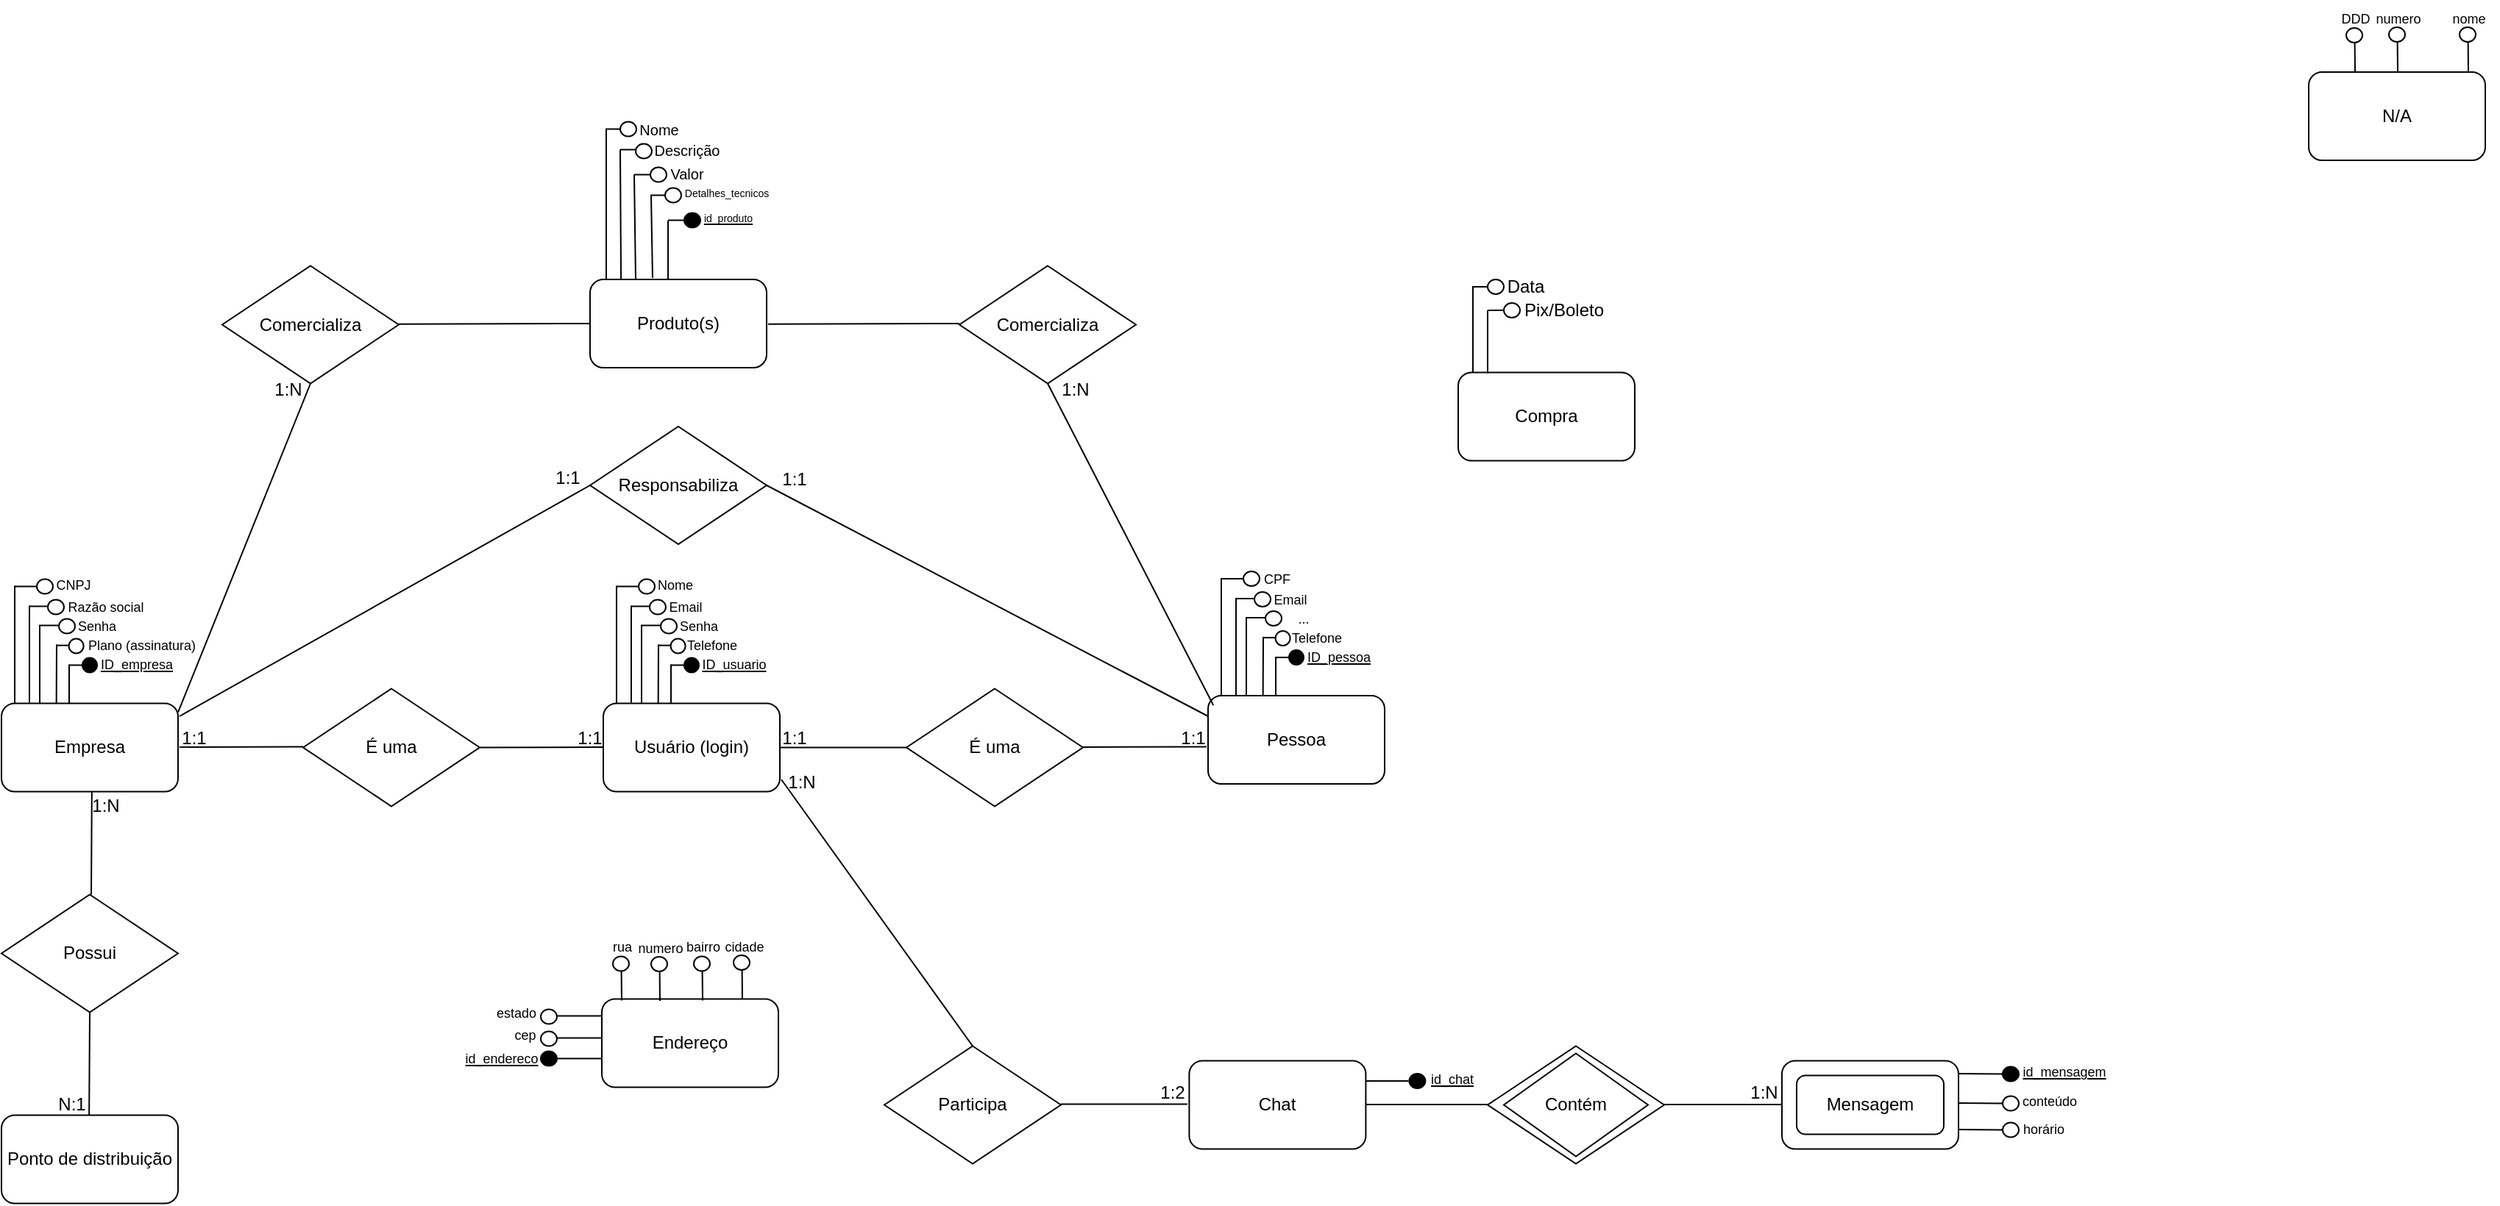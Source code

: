 <mxfile version="28.2.3">
  <diagram id="C5RBs43oDa-KdzZeNtuy" name="Page-1">
    <mxGraphModel dx="1501" dy="3791" grid="1" gridSize="10" guides="1" tooltips="1" connect="1" arrows="1" fold="1" page="1" pageScale="1" pageWidth="3000" pageHeight="3000" math="0" shadow="0">
      <root>
        <mxCell id="WIyWlLk6GJQsqaUBKTNV-0" />
        <mxCell id="WIyWlLk6GJQsqaUBKTNV-1" parent="WIyWlLk6GJQsqaUBKTNV-0" />
        <mxCell id="WIyWlLk6GJQsqaUBKTNV-3" value="Usuário (login)" style="rounded=1;whiteSpace=wrap;html=1;fontSize=12;glass=0;strokeWidth=1;shadow=0;" parent="WIyWlLk6GJQsqaUBKTNV-1" vertex="1">
          <mxGeometry x="519" y="278.25" width="120" height="60" as="geometry" />
        </mxCell>
        <mxCell id="x7gLVJV_eMdsytJDkSwZ-5" value="" style="group" parent="WIyWlLk6GJQsqaUBKTNV-1" vertex="1" connectable="0">
          <mxGeometry x="528" y="185.25" width="60" height="28.5" as="geometry" />
        </mxCell>
        <mxCell id="x7gLVJV_eMdsytJDkSwZ-1" value="" style="endArrow=none;html=1;rounded=0;" parent="x7gLVJV_eMdsytJDkSwZ-5" edge="1">
          <mxGeometry width="50" height="50" relative="1" as="geometry">
            <mxPoint y="13.5" as="sourcePoint" />
            <mxPoint x="20" y="13.5" as="targetPoint" />
          </mxGeometry>
        </mxCell>
        <mxCell id="x7gLVJV_eMdsytJDkSwZ-2" value="" style="ellipse;whiteSpace=wrap;html=1;strokeWidth=1;fillStyle=auto;" parent="x7gLVJV_eMdsytJDkSwZ-5" vertex="1">
          <mxGeometry x="15" y="8.5" width="11" height="10" as="geometry" />
        </mxCell>
        <mxCell id="x7gLVJV_eMdsytJDkSwZ-4" value="Nome" style="text;html=1;align=center;verticalAlign=middle;whiteSpace=wrap;rounded=0;fontSize=9;" parent="x7gLVJV_eMdsytJDkSwZ-5" vertex="1">
          <mxGeometry x="20" width="40" height="25" as="geometry" />
        </mxCell>
        <mxCell id="x7gLVJV_eMdsytJDkSwZ-0" value="" style="endArrow=none;html=1;rounded=0;" parent="WIyWlLk6GJQsqaUBKTNV-1" edge="1">
          <mxGeometry width="50" height="50" relative="1" as="geometry">
            <mxPoint x="528" y="278.25" as="sourcePoint" />
            <mxPoint x="528" y="198.25" as="targetPoint" />
          </mxGeometry>
        </mxCell>
        <mxCell id="x7gLVJV_eMdsytJDkSwZ-7" value="" style="group" parent="WIyWlLk6GJQsqaUBKTNV-1" vertex="1" connectable="0">
          <mxGeometry x="565" y="234.75" width="60" height="43.5" as="geometry" />
        </mxCell>
        <mxCell id="x7gLVJV_eMdsytJDkSwZ-8" value="" style="endArrow=none;html=1;rounded=0;" parent="x7gLVJV_eMdsytJDkSwZ-7" edge="1">
          <mxGeometry width="50" height="50" relative="1" as="geometry">
            <mxPoint x="-27" y="43" as="sourcePoint" />
            <mxPoint x="-27" y="-23" as="targetPoint" />
          </mxGeometry>
        </mxCell>
        <mxCell id="x7gLVJV_eMdsytJDkSwZ-18" value="Email" style="text;html=1;align=center;verticalAlign=middle;whiteSpace=wrap;rounded=0;fontSize=9;" parent="x7gLVJV_eMdsytJDkSwZ-7" vertex="1">
          <mxGeometry x="-10" y="-34.5" width="40" height="25" as="geometry" />
        </mxCell>
        <mxCell id="x7gLVJV_eMdsytJDkSwZ-27" value="" style="ellipse;whiteSpace=wrap;html=1;strokeWidth=1;fillStyle=auto;" parent="x7gLVJV_eMdsytJDkSwZ-7" vertex="1">
          <mxGeometry x="-7" y="-14" width="11" height="10" as="geometry" />
        </mxCell>
        <mxCell id="x7gLVJV_eMdsytJDkSwZ-28" value="Senha" style="text;html=1;align=center;verticalAlign=middle;whiteSpace=wrap;rounded=0;fontSize=9;" parent="x7gLVJV_eMdsytJDkSwZ-7" vertex="1">
          <mxGeometry x="-1" y="-21.5" width="40" height="25" as="geometry" />
        </mxCell>
        <mxCell id="x7gLVJV_eMdsytJDkSwZ-42" value="" style="endArrow=none;html=1;rounded=0;" parent="x7gLVJV_eMdsytJDkSwZ-7" edge="1">
          <mxGeometry width="50" height="50" relative="1" as="geometry">
            <mxPoint y="43.5" as="sourcePoint" />
            <mxPoint y="17" as="targetPoint" />
          </mxGeometry>
        </mxCell>
        <mxCell id="x7gLVJV_eMdsytJDkSwZ-16" value="" style="endArrow=none;html=1;rounded=0;entryX=0;entryY=0.5;entryDx=0;entryDy=0;" parent="WIyWlLk6GJQsqaUBKTNV-1" edge="1">
          <mxGeometry width="50" height="50" relative="1" as="geometry">
            <mxPoint x="538" y="212.25" as="sourcePoint" />
            <mxPoint x="551.0" y="212.25" as="targetPoint" />
          </mxGeometry>
        </mxCell>
        <mxCell id="x7gLVJV_eMdsytJDkSwZ-24" value="" style="endArrow=none;html=1;rounded=0;" parent="WIyWlLk6GJQsqaUBKTNV-1" edge="1">
          <mxGeometry width="50" height="50" relative="1" as="geometry">
            <mxPoint x="545" y="278.25" as="sourcePoint" />
            <mxPoint x="545" y="225.25" as="targetPoint" />
          </mxGeometry>
        </mxCell>
        <mxCell id="x7gLVJV_eMdsytJDkSwZ-26" value="" style="endArrow=none;html=1;rounded=0;" parent="WIyWlLk6GJQsqaUBKTNV-1" edge="1">
          <mxGeometry width="50" height="50" relative="1" as="geometry">
            <mxPoint x="544.5" y="225.25" as="sourcePoint" />
            <mxPoint x="558" y="225.25" as="targetPoint" />
          </mxGeometry>
        </mxCell>
        <mxCell id="x7gLVJV_eMdsytJDkSwZ-33" value="" style="group" parent="WIyWlLk6GJQsqaUBKTNV-1" vertex="1" connectable="0">
          <mxGeometry x="445" y="228.25" width="163.5" height="50" as="geometry" />
        </mxCell>
        <mxCell id="x7gLVJV_eMdsytJDkSwZ-29" value="" style="ellipse;whiteSpace=wrap;html=1;strokeWidth=1;fillStyle=auto;" parent="x7gLVJV_eMdsytJDkSwZ-33" vertex="1">
          <mxGeometry x="119.8" y="6" width="10" height="10" as="geometry" />
        </mxCell>
        <mxCell id="x7gLVJV_eMdsytJDkSwZ-30" value="Telefone" style="text;html=1;align=center;verticalAlign=middle;whiteSpace=wrap;rounded=0;fontSize=9;" parent="x7gLVJV_eMdsytJDkSwZ-33" vertex="1">
          <mxGeometry x="135.418" y="3" width="26.082" height="15.306" as="geometry" />
        </mxCell>
        <mxCell id="x7gLVJV_eMdsytJDkSwZ-31" value="" style="endArrow=none;html=1;rounded=0;" parent="x7gLVJV_eMdsytJDkSwZ-33" edge="1">
          <mxGeometry width="50" height="50" relative="1" as="geometry">
            <mxPoint x="111.326" y="50" as="sourcePoint" />
            <mxPoint x="111.5" y="10" as="targetPoint" />
          </mxGeometry>
        </mxCell>
        <mxCell id="x7gLVJV_eMdsytJDkSwZ-32" value="" style="endArrow=none;html=1;rounded=0;" parent="x7gLVJV_eMdsytJDkSwZ-33" edge="1">
          <mxGeometry width="50" height="50" relative="1" as="geometry">
            <mxPoint x="111" y="10.571" as="sourcePoint" />
            <mxPoint x="119.803" y="10.571" as="targetPoint" />
          </mxGeometry>
        </mxCell>
        <mxCell id="x7gLVJV_eMdsytJDkSwZ-17" value="" style="ellipse;whiteSpace=wrap;html=1;strokeWidth=1;fillStyle=auto;" parent="WIyWlLk6GJQsqaUBKTNV-1" vertex="1">
          <mxGeometry x="550.5" y="207.75" width="11" height="10" as="geometry" />
        </mxCell>
        <mxCell id="x7gLVJV_eMdsytJDkSwZ-47" value="" style="endArrow=none;html=1;rounded=0;" parent="WIyWlLk6GJQsqaUBKTNV-1" edge="1">
          <mxGeometry width="50" height="50" relative="1" as="geometry">
            <mxPoint x="565" y="252.25" as="sourcePoint" />
            <mxPoint x="573.803" y="252.25" as="targetPoint" />
          </mxGeometry>
        </mxCell>
        <mxCell id="x7gLVJV_eMdsytJDkSwZ-48" value="" style="ellipse;whiteSpace=wrap;html=1;strokeWidth=1;fillStyle=auto;fillColor=#000000;strokeColor=#000000;" parent="WIyWlLk6GJQsqaUBKTNV-1" vertex="1">
          <mxGeometry x="574" y="247.25" width="10" height="10" as="geometry" />
        </mxCell>
        <mxCell id="x7gLVJV_eMdsytJDkSwZ-49" value="ID_usuario" style="text;html=1;align=center;verticalAlign=middle;whiteSpace=wrap;rounded=0;fontSize=9;fontStyle=4" parent="WIyWlLk6GJQsqaUBKTNV-1" vertex="1">
          <mxGeometry x="595" y="244.25" width="26.082" height="15.306" as="geometry" />
        </mxCell>
        <mxCell id="x7gLVJV_eMdsytJDkSwZ-50" value="" style="endArrow=none;html=1;rounded=0;" parent="WIyWlLk6GJQsqaUBKTNV-1" edge="1">
          <mxGeometry width="50" height="50" relative="1" as="geometry">
            <mxPoint x="435" y="308.25" as="sourcePoint" />
            <mxPoint x="519" y="308.05" as="targetPoint" />
          </mxGeometry>
        </mxCell>
        <mxCell id="x7gLVJV_eMdsytJDkSwZ-52" value="" style="endArrow=none;html=1;rounded=0;" parent="WIyWlLk6GJQsqaUBKTNV-1" edge="1">
          <mxGeometry width="50" height="50" relative="1" as="geometry">
            <mxPoint x="639" y="308.25" as="sourcePoint" />
            <mxPoint x="725" y="308.25" as="targetPoint" />
          </mxGeometry>
        </mxCell>
        <mxCell id="x7gLVJV_eMdsytJDkSwZ-53" value="É uma" style="rhombus;whiteSpace=wrap;html=1;" parent="WIyWlLk6GJQsqaUBKTNV-1" vertex="1">
          <mxGeometry x="315" y="268.25" width="120" height="80" as="geometry" />
        </mxCell>
        <mxCell id="x7gLVJV_eMdsytJDkSwZ-54" value="É uma" style="rhombus;whiteSpace=wrap;html=1;" parent="WIyWlLk6GJQsqaUBKTNV-1" vertex="1">
          <mxGeometry x="725" y="268.25" width="120" height="80" as="geometry" />
        </mxCell>
        <mxCell id="l0ReFOTLny2DY5NW7kPO-0" value="" style="endArrow=none;html=1;rounded=0;" parent="WIyWlLk6GJQsqaUBKTNV-1" edge="1">
          <mxGeometry width="50" height="50" relative="1" as="geometry">
            <mxPoint x="231" y="307.95" as="sourcePoint" />
            <mxPoint x="315" y="307.75" as="targetPoint" />
          </mxGeometry>
        </mxCell>
        <mxCell id="l0ReFOTLny2DY5NW7kPO-1" value="" style="endArrow=none;html=1;rounded=0;" parent="WIyWlLk6GJQsqaUBKTNV-1" edge="1">
          <mxGeometry width="50" height="50" relative="1" as="geometry">
            <mxPoint x="845" y="307.95" as="sourcePoint" />
            <mxPoint x="929" y="307.75" as="targetPoint" />
          </mxGeometry>
        </mxCell>
        <mxCell id="l0ReFOTLny2DY5NW7kPO-2" value="Empresa" style="rounded=1;whiteSpace=wrap;html=1;fontSize=12;glass=0;strokeWidth=1;shadow=0;" parent="WIyWlLk6GJQsqaUBKTNV-1" vertex="1">
          <mxGeometry x="110" y="278.25" width="120" height="60" as="geometry" />
        </mxCell>
        <mxCell id="l0ReFOTLny2DY5NW7kPO-3" value="" style="group" parent="WIyWlLk6GJQsqaUBKTNV-1" vertex="1" connectable="0">
          <mxGeometry x="119" y="185.25" width="60" height="28.5" as="geometry" />
        </mxCell>
        <mxCell id="l0ReFOTLny2DY5NW7kPO-4" value="" style="endArrow=none;html=1;rounded=0;" parent="l0ReFOTLny2DY5NW7kPO-3" edge="1">
          <mxGeometry width="50" height="50" relative="1" as="geometry">
            <mxPoint y="13.5" as="sourcePoint" />
            <mxPoint x="20" y="13.5" as="targetPoint" />
          </mxGeometry>
        </mxCell>
        <mxCell id="l0ReFOTLny2DY5NW7kPO-5" value="" style="ellipse;whiteSpace=wrap;html=1;strokeWidth=1;fillStyle=auto;" parent="l0ReFOTLny2DY5NW7kPO-3" vertex="1">
          <mxGeometry x="15" y="8.5" width="11" height="10" as="geometry" />
        </mxCell>
        <mxCell id="l0ReFOTLny2DY5NW7kPO-6" value="CNPJ" style="text;html=1;align=center;verticalAlign=middle;whiteSpace=wrap;rounded=0;fontSize=9;" parent="l0ReFOTLny2DY5NW7kPO-3" vertex="1">
          <mxGeometry x="20" width="40" height="25" as="geometry" />
        </mxCell>
        <mxCell id="l0ReFOTLny2DY5NW7kPO-7" value="" style="endArrow=none;html=1;rounded=0;" parent="WIyWlLk6GJQsqaUBKTNV-1" edge="1">
          <mxGeometry width="50" height="50" relative="1" as="geometry">
            <mxPoint x="119" y="278.25" as="sourcePoint" />
            <mxPoint x="119" y="198.25" as="targetPoint" />
          </mxGeometry>
        </mxCell>
        <mxCell id="l0ReFOTLny2DY5NW7kPO-8" value="" style="group" parent="WIyWlLk6GJQsqaUBKTNV-1" vertex="1" connectable="0">
          <mxGeometry x="156" y="234.75" width="60" height="43.5" as="geometry" />
        </mxCell>
        <mxCell id="l0ReFOTLny2DY5NW7kPO-9" value="" style="endArrow=none;html=1;rounded=0;" parent="l0ReFOTLny2DY5NW7kPO-8" edge="1">
          <mxGeometry width="50" height="50" relative="1" as="geometry">
            <mxPoint x="-27" y="43" as="sourcePoint" />
            <mxPoint x="-27" y="-23" as="targetPoint" />
          </mxGeometry>
        </mxCell>
        <mxCell id="l0ReFOTLny2DY5NW7kPO-10" value="Razão social" style="text;html=1;align=center;verticalAlign=middle;whiteSpace=wrap;rounded=0;fontSize=9;" parent="l0ReFOTLny2DY5NW7kPO-8" vertex="1">
          <mxGeometry x="-10" y="-34.5" width="70" height="25" as="geometry" />
        </mxCell>
        <mxCell id="l0ReFOTLny2DY5NW7kPO-11" value="" style="ellipse;whiteSpace=wrap;html=1;strokeWidth=1;fillStyle=auto;" parent="l0ReFOTLny2DY5NW7kPO-8" vertex="1">
          <mxGeometry x="-7" y="-14" width="11" height="10" as="geometry" />
        </mxCell>
        <mxCell id="l0ReFOTLny2DY5NW7kPO-12" value="Senha" style="text;html=1;align=center;verticalAlign=middle;whiteSpace=wrap;rounded=0;fontSize=9;" parent="l0ReFOTLny2DY5NW7kPO-8" vertex="1">
          <mxGeometry x="-1" y="-21.5" width="40" height="25" as="geometry" />
        </mxCell>
        <mxCell id="l0ReFOTLny2DY5NW7kPO-13" value="" style="endArrow=none;html=1;rounded=0;" parent="l0ReFOTLny2DY5NW7kPO-8" edge="1">
          <mxGeometry width="50" height="50" relative="1" as="geometry">
            <mxPoint y="43.5" as="sourcePoint" />
            <mxPoint y="17" as="targetPoint" />
          </mxGeometry>
        </mxCell>
        <mxCell id="l0ReFOTLny2DY5NW7kPO-14" value="" style="endArrow=none;html=1;rounded=0;entryX=0;entryY=0.5;entryDx=0;entryDy=0;" parent="WIyWlLk6GJQsqaUBKTNV-1" edge="1">
          <mxGeometry width="50" height="50" relative="1" as="geometry">
            <mxPoint x="129" y="212.25" as="sourcePoint" />
            <mxPoint x="142.0" y="212.25" as="targetPoint" />
          </mxGeometry>
        </mxCell>
        <mxCell id="l0ReFOTLny2DY5NW7kPO-15" value="" style="endArrow=none;html=1;rounded=0;" parent="WIyWlLk6GJQsqaUBKTNV-1" edge="1">
          <mxGeometry width="50" height="50" relative="1" as="geometry">
            <mxPoint x="136" y="278.25" as="sourcePoint" />
            <mxPoint x="136" y="225.25" as="targetPoint" />
          </mxGeometry>
        </mxCell>
        <mxCell id="l0ReFOTLny2DY5NW7kPO-16" value="" style="endArrow=none;html=1;rounded=0;" parent="WIyWlLk6GJQsqaUBKTNV-1" edge="1">
          <mxGeometry width="50" height="50" relative="1" as="geometry">
            <mxPoint x="135.5" y="225.25" as="sourcePoint" />
            <mxPoint x="149" y="225.25" as="targetPoint" />
          </mxGeometry>
        </mxCell>
        <mxCell id="l0ReFOTLny2DY5NW7kPO-17" value="" style="ellipse;whiteSpace=wrap;html=1;strokeWidth=1;fillStyle=auto;" parent="WIyWlLk6GJQsqaUBKTNV-1" vertex="1">
          <mxGeometry x="155.8" y="234.25" width="10" height="10" as="geometry" />
        </mxCell>
        <mxCell id="l0ReFOTLny2DY5NW7kPO-18" value="Plano (assinatura)" style="text;html=1;align=center;verticalAlign=middle;whiteSpace=wrap;rounded=0;fontSize=9;" parent="WIyWlLk6GJQsqaUBKTNV-1" vertex="1">
          <mxGeometry x="166.42" y="231.25" width="78.58" height="15.31" as="geometry" />
        </mxCell>
        <mxCell id="l0ReFOTLny2DY5NW7kPO-19" value="" style="endArrow=none;html=1;rounded=0;" parent="WIyWlLk6GJQsqaUBKTNV-1" edge="1">
          <mxGeometry width="50" height="50" relative="1" as="geometry">
            <mxPoint x="147.326" y="278.25" as="sourcePoint" />
            <mxPoint x="147.5" y="238.25" as="targetPoint" />
          </mxGeometry>
        </mxCell>
        <mxCell id="l0ReFOTLny2DY5NW7kPO-20" value="" style="endArrow=none;html=1;rounded=0;" parent="WIyWlLk6GJQsqaUBKTNV-1" edge="1">
          <mxGeometry width="50" height="50" relative="1" as="geometry">
            <mxPoint x="147" y="238.821" as="sourcePoint" />
            <mxPoint x="155.803" y="238.821" as="targetPoint" />
          </mxGeometry>
        </mxCell>
        <mxCell id="l0ReFOTLny2DY5NW7kPO-21" value="" style="ellipse;whiteSpace=wrap;html=1;strokeWidth=1;fillStyle=auto;" parent="WIyWlLk6GJQsqaUBKTNV-1" vertex="1">
          <mxGeometry x="141.5" y="207.75" width="11" height="10" as="geometry" />
        </mxCell>
        <mxCell id="l0ReFOTLny2DY5NW7kPO-22" value="" style="endArrow=none;html=1;rounded=0;" parent="WIyWlLk6GJQsqaUBKTNV-1" edge="1">
          <mxGeometry width="50" height="50" relative="1" as="geometry">
            <mxPoint x="156" y="252.25" as="sourcePoint" />
            <mxPoint x="164.803" y="252.25" as="targetPoint" />
          </mxGeometry>
        </mxCell>
        <mxCell id="l0ReFOTLny2DY5NW7kPO-23" value="" style="ellipse;whiteSpace=wrap;html=1;strokeWidth=1;fillStyle=auto;fillColor=#000000;strokeColor=#000000;" parent="WIyWlLk6GJQsqaUBKTNV-1" vertex="1">
          <mxGeometry x="165" y="247.25" width="10" height="10" as="geometry" />
        </mxCell>
        <mxCell id="l0ReFOTLny2DY5NW7kPO-24" value="ID_empresa" style="text;html=1;align=center;verticalAlign=middle;whiteSpace=wrap;rounded=0;fontSize=9;fontStyle=4" parent="WIyWlLk6GJQsqaUBKTNV-1" vertex="1">
          <mxGeometry x="189" y="244.25" width="26.082" height="15.306" as="geometry" />
        </mxCell>
        <mxCell id="l0ReFOTLny2DY5NW7kPO-25" value="Pessoa" style="rounded=1;whiteSpace=wrap;html=1;fontSize=12;glass=0;strokeWidth=1;shadow=0;" parent="WIyWlLk6GJQsqaUBKTNV-1" vertex="1">
          <mxGeometry x="930" y="273" width="120" height="60" as="geometry" />
        </mxCell>
        <mxCell id="l0ReFOTLny2DY5NW7kPO-26" value="" style="group" parent="WIyWlLk6GJQsqaUBKTNV-1" vertex="1" connectable="0">
          <mxGeometry x="939" y="180" width="60" height="28.5" as="geometry" />
        </mxCell>
        <mxCell id="l0ReFOTLny2DY5NW7kPO-27" value="" style="endArrow=none;html=1;rounded=0;" parent="l0ReFOTLny2DY5NW7kPO-26" edge="1">
          <mxGeometry width="50" height="50" relative="1" as="geometry">
            <mxPoint y="13.5" as="sourcePoint" />
            <mxPoint x="20" y="13.5" as="targetPoint" />
          </mxGeometry>
        </mxCell>
        <mxCell id="l0ReFOTLny2DY5NW7kPO-28" value="" style="ellipse;whiteSpace=wrap;html=1;strokeWidth=1;fillStyle=auto;" parent="l0ReFOTLny2DY5NW7kPO-26" vertex="1">
          <mxGeometry x="15" y="8.5" width="11" height="10" as="geometry" />
        </mxCell>
        <mxCell id="l0ReFOTLny2DY5NW7kPO-29" value="CPF" style="text;html=1;align=center;verticalAlign=middle;whiteSpace=wrap;rounded=0;fontSize=9;" parent="l0ReFOTLny2DY5NW7kPO-26" vertex="1">
          <mxGeometry x="18" y="1" width="40" height="25" as="geometry" />
        </mxCell>
        <mxCell id="l0ReFOTLny2DY5NW7kPO-30" value="" style="endArrow=none;html=1;rounded=0;" parent="WIyWlLk6GJQsqaUBKTNV-1" edge="1">
          <mxGeometry width="50" height="50" relative="1" as="geometry">
            <mxPoint x="939" y="273" as="sourcePoint" />
            <mxPoint x="939" y="193" as="targetPoint" />
          </mxGeometry>
        </mxCell>
        <mxCell id="l0ReFOTLny2DY5NW7kPO-31" value="" style="group" parent="WIyWlLk6GJQsqaUBKTNV-1" vertex="1" connectable="0">
          <mxGeometry x="976" y="229.5" width="60" height="43.5" as="geometry" />
        </mxCell>
        <mxCell id="l0ReFOTLny2DY5NW7kPO-32" value="" style="endArrow=none;html=1;rounded=0;" parent="l0ReFOTLny2DY5NW7kPO-31" edge="1">
          <mxGeometry width="50" height="50" relative="1" as="geometry">
            <mxPoint x="-27" y="43" as="sourcePoint" />
            <mxPoint x="-27" y="-23" as="targetPoint" />
          </mxGeometry>
        </mxCell>
        <mxCell id="l0ReFOTLny2DY5NW7kPO-33" value="Email" style="text;html=1;align=center;verticalAlign=middle;whiteSpace=wrap;rounded=0;fontSize=9;" parent="l0ReFOTLny2DY5NW7kPO-31" vertex="1">
          <mxGeometry x="-10" y="-34.5" width="40" height="25" as="geometry" />
        </mxCell>
        <mxCell id="l0ReFOTLny2DY5NW7kPO-34" value="" style="ellipse;whiteSpace=wrap;html=1;strokeWidth=1;fillStyle=auto;" parent="l0ReFOTLny2DY5NW7kPO-31" vertex="1">
          <mxGeometry x="-7" y="-14" width="11" height="10" as="geometry" />
        </mxCell>
        <mxCell id="l0ReFOTLny2DY5NW7kPO-35" value="..." style="text;html=1;align=center;verticalAlign=middle;whiteSpace=wrap;rounded=0;fontSize=9;" parent="l0ReFOTLny2DY5NW7kPO-31" vertex="1">
          <mxGeometry x="-1" y="-21.5" width="40" height="25" as="geometry" />
        </mxCell>
        <mxCell id="l0ReFOTLny2DY5NW7kPO-36" value="" style="endArrow=none;html=1;rounded=0;" parent="l0ReFOTLny2DY5NW7kPO-31" edge="1">
          <mxGeometry width="50" height="50" relative="1" as="geometry">
            <mxPoint y="43.5" as="sourcePoint" />
            <mxPoint y="17" as="targetPoint" />
          </mxGeometry>
        </mxCell>
        <mxCell id="l0ReFOTLny2DY5NW7kPO-37" value="" style="endArrow=none;html=1;rounded=0;entryX=0;entryY=0.5;entryDx=0;entryDy=0;" parent="WIyWlLk6GJQsqaUBKTNV-1" edge="1">
          <mxGeometry width="50" height="50" relative="1" as="geometry">
            <mxPoint x="949" y="207" as="sourcePoint" />
            <mxPoint x="962.0" y="207" as="targetPoint" />
          </mxGeometry>
        </mxCell>
        <mxCell id="l0ReFOTLny2DY5NW7kPO-38" value="" style="endArrow=none;html=1;rounded=0;" parent="WIyWlLk6GJQsqaUBKTNV-1" edge="1">
          <mxGeometry width="50" height="50" relative="1" as="geometry">
            <mxPoint x="956" y="273" as="sourcePoint" />
            <mxPoint x="956" y="220" as="targetPoint" />
          </mxGeometry>
        </mxCell>
        <mxCell id="l0ReFOTLny2DY5NW7kPO-39" value="" style="endArrow=none;html=1;rounded=0;" parent="WIyWlLk6GJQsqaUBKTNV-1" edge="1">
          <mxGeometry width="50" height="50" relative="1" as="geometry">
            <mxPoint x="955.5" y="220" as="sourcePoint" />
            <mxPoint x="969" y="220" as="targetPoint" />
          </mxGeometry>
        </mxCell>
        <mxCell id="l0ReFOTLny2DY5NW7kPO-40" value="" style="ellipse;whiteSpace=wrap;html=1;strokeWidth=1;fillStyle=auto;" parent="WIyWlLk6GJQsqaUBKTNV-1" vertex="1">
          <mxGeometry x="975.8" y="229" width="10" height="10" as="geometry" />
        </mxCell>
        <mxCell id="l0ReFOTLny2DY5NW7kPO-41" value="Telefone" style="text;html=1;align=center;verticalAlign=middle;whiteSpace=wrap;rounded=0;fontSize=9;" parent="WIyWlLk6GJQsqaUBKTNV-1" vertex="1">
          <mxGeometry x="991.418" y="226" width="26.082" height="15.306" as="geometry" />
        </mxCell>
        <mxCell id="l0ReFOTLny2DY5NW7kPO-42" value="" style="endArrow=none;html=1;rounded=0;" parent="WIyWlLk6GJQsqaUBKTNV-1" edge="1">
          <mxGeometry width="50" height="50" relative="1" as="geometry">
            <mxPoint x="967.326" y="273" as="sourcePoint" />
            <mxPoint x="967.5" y="233" as="targetPoint" />
          </mxGeometry>
        </mxCell>
        <mxCell id="l0ReFOTLny2DY5NW7kPO-43" value="" style="endArrow=none;html=1;rounded=0;" parent="WIyWlLk6GJQsqaUBKTNV-1" edge="1">
          <mxGeometry width="50" height="50" relative="1" as="geometry">
            <mxPoint x="967" y="233.571" as="sourcePoint" />
            <mxPoint x="975.803" y="233.571" as="targetPoint" />
          </mxGeometry>
        </mxCell>
        <mxCell id="l0ReFOTLny2DY5NW7kPO-44" value="" style="ellipse;whiteSpace=wrap;html=1;strokeWidth=1;fillStyle=auto;" parent="WIyWlLk6GJQsqaUBKTNV-1" vertex="1">
          <mxGeometry x="961.5" y="202.5" width="11" height="10" as="geometry" />
        </mxCell>
        <mxCell id="l0ReFOTLny2DY5NW7kPO-45" value="" style="endArrow=none;html=1;rounded=0;" parent="WIyWlLk6GJQsqaUBKTNV-1" edge="1">
          <mxGeometry width="50" height="50" relative="1" as="geometry">
            <mxPoint x="976" y="247" as="sourcePoint" />
            <mxPoint x="984.803" y="247" as="targetPoint" />
          </mxGeometry>
        </mxCell>
        <mxCell id="l0ReFOTLny2DY5NW7kPO-46" value="" style="ellipse;whiteSpace=wrap;html=1;strokeWidth=1;fillStyle=auto;fillColor=#000000;strokeColor=#000000;" parent="WIyWlLk6GJQsqaUBKTNV-1" vertex="1">
          <mxGeometry x="985" y="242" width="10" height="10" as="geometry" />
        </mxCell>
        <mxCell id="l0ReFOTLny2DY5NW7kPO-47" value="ID_pessoa" style="text;html=1;align=center;verticalAlign=middle;whiteSpace=wrap;rounded=0;fontSize=9;strokeColor=none;shadow=0;fontStyle=4" parent="WIyWlLk6GJQsqaUBKTNV-1" vertex="1">
          <mxGeometry x="1006" y="239" width="26.082" height="15.306" as="geometry" />
        </mxCell>
        <mxCell id="l0ReFOTLny2DY5NW7kPO-48" value="" style="endArrow=none;html=1;rounded=0;" parent="WIyWlLk6GJQsqaUBKTNV-1" edge="1">
          <mxGeometry width="50" height="50" relative="1" as="geometry">
            <mxPoint x="171.42" y="338.25" as="sourcePoint" />
            <mxPoint x="171" y="408.25" as="targetPoint" />
          </mxGeometry>
        </mxCell>
        <mxCell id="l0ReFOTLny2DY5NW7kPO-49" value="Possui" style="rhombus;whiteSpace=wrap;html=1;" parent="WIyWlLk6GJQsqaUBKTNV-1" vertex="1">
          <mxGeometry x="110" y="408.25" width="120" height="80" as="geometry" />
        </mxCell>
        <mxCell id="l0ReFOTLny2DY5NW7kPO-50" value="" style="endArrow=none;html=1;rounded=0;" parent="WIyWlLk6GJQsqaUBKTNV-1" edge="1">
          <mxGeometry width="50" height="50" relative="1" as="geometry">
            <mxPoint x="170.0" y="488.25" as="sourcePoint" />
            <mxPoint x="169.58" y="558.25" as="targetPoint" />
          </mxGeometry>
        </mxCell>
        <mxCell id="l0ReFOTLny2DY5NW7kPO-51" value="Ponto de distribuição" style="rounded=1;whiteSpace=wrap;html=1;fontSize=12;glass=0;strokeWidth=1;shadow=0;" parent="WIyWlLk6GJQsqaUBKTNV-1" vertex="1">
          <mxGeometry x="110" y="558.25" width="120" height="60" as="geometry" />
        </mxCell>
        <mxCell id="l0ReFOTLny2DY5NW7kPO-52" value="1:1" style="text;html=1;align=center;verticalAlign=middle;whiteSpace=wrap;rounded=0;" parent="WIyWlLk6GJQsqaUBKTNV-1" vertex="1">
          <mxGeometry x="231" y="287" width="20" height="30" as="geometry" />
        </mxCell>
        <mxCell id="l0ReFOTLny2DY5NW7kPO-53" value="1:1" style="text;html=1;align=center;verticalAlign=middle;whiteSpace=wrap;rounded=0;" parent="WIyWlLk6GJQsqaUBKTNV-1" vertex="1">
          <mxGeometry x="500" y="287" width="20" height="30" as="geometry" />
        </mxCell>
        <mxCell id="l0ReFOTLny2DY5NW7kPO-54" value="1:1" style="text;html=1;align=center;verticalAlign=middle;whiteSpace=wrap;rounded=0;" parent="WIyWlLk6GJQsqaUBKTNV-1" vertex="1">
          <mxGeometry x="639" y="287" width="20" height="30" as="geometry" />
        </mxCell>
        <mxCell id="l0ReFOTLny2DY5NW7kPO-55" value="1:1" style="text;html=1;align=center;verticalAlign=middle;whiteSpace=wrap;rounded=0;" parent="WIyWlLk6GJQsqaUBKTNV-1" vertex="1">
          <mxGeometry x="910" y="287" width="20" height="30" as="geometry" />
        </mxCell>
        <mxCell id="l0ReFOTLny2DY5NW7kPO-65" value="1:N" style="text;html=1;align=center;verticalAlign=middle;whiteSpace=wrap;rounded=0;" parent="WIyWlLk6GJQsqaUBKTNV-1" vertex="1">
          <mxGeometry x="171.42" y="333" width="20" height="30" as="geometry" />
        </mxCell>
        <mxCell id="l0ReFOTLny2DY5NW7kPO-66" value="N:1" style="text;html=1;align=center;verticalAlign=middle;whiteSpace=wrap;rounded=0;" parent="WIyWlLk6GJQsqaUBKTNV-1" vertex="1">
          <mxGeometry x="147.8" y="536.25" width="20" height="30" as="geometry" />
        </mxCell>
        <mxCell id="l0ReFOTLny2DY5NW7kPO-67" value="N/A" style="rounded=1;whiteSpace=wrap;html=1;fontSize=12;glass=0;strokeWidth=1;shadow=0;" parent="WIyWlLk6GJQsqaUBKTNV-1" vertex="1">
          <mxGeometry x="1678" y="-151" width="120" height="60" as="geometry" />
        </mxCell>
        <mxCell id="l0ReFOTLny2DY5NW7kPO-75" value="" style="group" parent="WIyWlLk6GJQsqaUBKTNV-1" vertex="1" connectable="0">
          <mxGeometry x="1670" y="-199.5" width="60" height="48.5" as="geometry" />
        </mxCell>
        <mxCell id="l0ReFOTLny2DY5NW7kPO-68" value="" style="endArrow=none;html=1;rounded=0;" parent="l0ReFOTLny2DY5NW7kPO-75" edge="1">
          <mxGeometry width="50" height="50" relative="1" as="geometry">
            <mxPoint x="39.5" y="48.5" as="sourcePoint" />
            <mxPoint x="39.3" y="28.5" as="targetPoint" />
          </mxGeometry>
        </mxCell>
        <mxCell id="l0ReFOTLny2DY5NW7kPO-69" value="" style="ellipse;whiteSpace=wrap;html=1;strokeWidth=1;fillStyle=auto;" parent="l0ReFOTLny2DY5NW7kPO-75" vertex="1">
          <mxGeometry x="33.5" y="18.5" width="11" height="10" as="geometry" />
        </mxCell>
        <mxCell id="l0ReFOTLny2DY5NW7kPO-70" value="" style="group" parent="l0ReFOTLny2DY5NW7kPO-75" vertex="1" connectable="0">
          <mxGeometry width="60" height="28.5" as="geometry" />
        </mxCell>
        <mxCell id="l0ReFOTLny2DY5NW7kPO-73" value="DDD" style="text;html=1;align=center;verticalAlign=middle;whiteSpace=wrap;rounded=0;fontSize=9;" parent="l0ReFOTLny2DY5NW7kPO-70" vertex="1">
          <mxGeometry x="20" width="40" height="25" as="geometry" />
        </mxCell>
        <mxCell id="l0ReFOTLny2DY5NW7kPO-76" value="" style="group" parent="WIyWlLk6GJQsqaUBKTNV-1" vertex="1" connectable="0">
          <mxGeometry x="1699" y="-200" width="60" height="48.5" as="geometry" />
        </mxCell>
        <mxCell id="l0ReFOTLny2DY5NW7kPO-77" value="" style="endArrow=none;html=1;rounded=0;" parent="l0ReFOTLny2DY5NW7kPO-76" edge="1">
          <mxGeometry width="50" height="50" relative="1" as="geometry">
            <mxPoint x="39.5" y="48.5" as="sourcePoint" />
            <mxPoint x="39.3" y="28.5" as="targetPoint" />
          </mxGeometry>
        </mxCell>
        <mxCell id="l0ReFOTLny2DY5NW7kPO-78" value="" style="ellipse;whiteSpace=wrap;html=1;strokeWidth=1;fillStyle=auto;" parent="l0ReFOTLny2DY5NW7kPO-76" vertex="1">
          <mxGeometry x="33.5" y="18.5" width="11" height="10" as="geometry" />
        </mxCell>
        <mxCell id="l0ReFOTLny2DY5NW7kPO-79" value="" style="group" parent="l0ReFOTLny2DY5NW7kPO-76" vertex="1" connectable="0">
          <mxGeometry width="60" height="28.5" as="geometry" />
        </mxCell>
        <mxCell id="l0ReFOTLny2DY5NW7kPO-80" value="numero" style="text;html=1;align=center;verticalAlign=middle;whiteSpace=wrap;rounded=0;fontSize=9;" parent="l0ReFOTLny2DY5NW7kPO-79" vertex="1">
          <mxGeometry x="20" width="40" height="25" as="geometry" />
        </mxCell>
        <mxCell id="l0ReFOTLny2DY5NW7kPO-81" value="" style="group" parent="WIyWlLk6GJQsqaUBKTNV-1" vertex="1" connectable="0">
          <mxGeometry x="1747" y="-200" width="60" height="48.5" as="geometry" />
        </mxCell>
        <mxCell id="l0ReFOTLny2DY5NW7kPO-82" value="" style="endArrow=none;html=1;rounded=0;" parent="l0ReFOTLny2DY5NW7kPO-81" edge="1">
          <mxGeometry width="50" height="50" relative="1" as="geometry">
            <mxPoint x="39.5" y="48.5" as="sourcePoint" />
            <mxPoint x="39.3" y="28.5" as="targetPoint" />
          </mxGeometry>
        </mxCell>
        <mxCell id="l0ReFOTLny2DY5NW7kPO-83" value="" style="ellipse;whiteSpace=wrap;html=1;strokeWidth=1;fillStyle=auto;" parent="l0ReFOTLny2DY5NW7kPO-81" vertex="1">
          <mxGeometry x="33.5" y="18.5" width="11" height="10" as="geometry" />
        </mxCell>
        <mxCell id="l0ReFOTLny2DY5NW7kPO-84" value="" style="group" parent="l0ReFOTLny2DY5NW7kPO-81" vertex="1" connectable="0">
          <mxGeometry width="60" height="28.5" as="geometry" />
        </mxCell>
        <mxCell id="l0ReFOTLny2DY5NW7kPO-85" value="nome" style="text;html=1;align=center;verticalAlign=middle;whiteSpace=wrap;rounded=0;fontSize=9;" parent="l0ReFOTLny2DY5NW7kPO-84" vertex="1">
          <mxGeometry x="20" width="40" height="25" as="geometry" />
        </mxCell>
        <mxCell id="PF6TXPeUtZhbg4gyRheY-6" value="Compra" style="rounded=1;whiteSpace=wrap;html=1;fontSize=12;glass=0;strokeWidth=1;shadow=0;" parent="WIyWlLk6GJQsqaUBKTNV-1" vertex="1">
          <mxGeometry x="1100" y="53.25" width="120" height="60" as="geometry" />
        </mxCell>
        <mxCell id="PF6TXPeUtZhbg4gyRheY-7" value="" style="endArrow=none;html=1;rounded=0;" parent="WIyWlLk6GJQsqaUBKTNV-1" edge="1">
          <mxGeometry width="50" height="50" relative="1" as="geometry">
            <mxPoint x="1110" y="53.25" as="sourcePoint" />
            <mxPoint x="1110" y="-5" as="targetPoint" />
          </mxGeometry>
        </mxCell>
        <mxCell id="PF6TXPeUtZhbg4gyRheY-8" value="" style="ellipse;whiteSpace=wrap;html=1;strokeWidth=1;fillStyle=auto;" parent="WIyWlLk6GJQsqaUBKTNV-1" vertex="1">
          <mxGeometry x="1120" y="-10" width="11" height="10" as="geometry" />
        </mxCell>
        <mxCell id="PF6TXPeUtZhbg4gyRheY-9" value="Data" style="text;html=1;align=center;verticalAlign=middle;whiteSpace=wrap;rounded=0;" parent="WIyWlLk6GJQsqaUBKTNV-1" vertex="1">
          <mxGeometry x="1116" y="-20" width="60" height="30" as="geometry" />
        </mxCell>
        <mxCell id="PF6TXPeUtZhbg4gyRheY-10" value="" style="endArrow=none;html=1;rounded=0;" parent="WIyWlLk6GJQsqaUBKTNV-1" edge="1">
          <mxGeometry width="50" height="50" relative="1" as="geometry">
            <mxPoint x="1120" y="54" as="sourcePoint" />
            <mxPoint x="1120" y="11" as="targetPoint" />
          </mxGeometry>
        </mxCell>
        <mxCell id="PF6TXPeUtZhbg4gyRheY-11" value="" style="ellipse;whiteSpace=wrap;html=1;strokeWidth=1;fillStyle=auto;" parent="WIyWlLk6GJQsqaUBKTNV-1" vertex="1">
          <mxGeometry x="1131" y="6" width="11" height="10" as="geometry" />
        </mxCell>
        <mxCell id="PF6TXPeUtZhbg4gyRheY-12" value="Pix/Boleto" style="text;html=1;align=center;verticalAlign=middle;whiteSpace=wrap;rounded=0;" parent="WIyWlLk6GJQsqaUBKTNV-1" vertex="1">
          <mxGeometry x="1142" y="-4" width="60" height="30" as="geometry" />
        </mxCell>
        <mxCell id="PF6TXPeUtZhbg4gyRheY-13" value="" style="endArrow=none;html=1;rounded=0;" parent="WIyWlLk6GJQsqaUBKTNV-1" edge="1">
          <mxGeometry width="50" height="50" relative="1" as="geometry">
            <mxPoint x="1110" y="53.25" as="sourcePoint" />
            <mxPoint x="1110" y="-5" as="targetPoint" />
          </mxGeometry>
        </mxCell>
        <mxCell id="PF6TXPeUtZhbg4gyRheY-14" value="" style="endArrow=none;html=1;rounded=0;" parent="WIyWlLk6GJQsqaUBKTNV-1" edge="1">
          <mxGeometry width="50" height="50" relative="1" as="geometry">
            <mxPoint x="1109.5" y="-5" as="sourcePoint" />
            <mxPoint x="1120" y="-5" as="targetPoint" />
          </mxGeometry>
        </mxCell>
        <mxCell id="PF6TXPeUtZhbg4gyRheY-15" value="" style="endArrow=none;html=1;rounded=0;" parent="WIyWlLk6GJQsqaUBKTNV-1" edge="1">
          <mxGeometry width="50" height="50" relative="1" as="geometry">
            <mxPoint x="1120" y="11" as="sourcePoint" />
            <mxPoint x="1130.5" y="11" as="targetPoint" />
          </mxGeometry>
        </mxCell>
        <mxCell id="PF6TXPeUtZhbg4gyRheY-46" value="Chat" style="rounded=1;whiteSpace=wrap;html=1;fontSize=12;glass=0;strokeWidth=1;shadow=0;" parent="WIyWlLk6GJQsqaUBKTNV-1" vertex="1">
          <mxGeometry x="917.2" y="521.25" width="120" height="60" as="geometry" />
        </mxCell>
        <mxCell id="PF6TXPeUtZhbg4gyRheY-48" value="" style="endArrow=none;html=1;rounded=0;" parent="WIyWlLk6GJQsqaUBKTNV-1" edge="1">
          <mxGeometry width="50" height="50" relative="1" as="geometry">
            <mxPoint x="1037.2" y="535" as="sourcePoint" />
            <mxPoint x="1066.2" y="535" as="targetPoint" />
          </mxGeometry>
        </mxCell>
        <mxCell id="PF6TXPeUtZhbg4gyRheY-49" value="" style="ellipse;whiteSpace=wrap;html=1;strokeWidth=1;fillStyle=auto;fillColor=#000000;" parent="WIyWlLk6GJQsqaUBKTNV-1" vertex="1">
          <mxGeometry x="1066.7" y="530" width="11" height="10" as="geometry" />
        </mxCell>
        <mxCell id="PF6TXPeUtZhbg4gyRheY-50" value="" style="group;fontStyle=4" parent="WIyWlLk6GJQsqaUBKTNV-1" vertex="1" connectable="0">
          <mxGeometry x="1056" y="521.75" width="60" height="28.5" as="geometry" />
        </mxCell>
        <mxCell id="PF6TXPeUtZhbg4gyRheY-51" value="&lt;u&gt;id_chat&lt;/u&gt;" style="text;html=1;align=center;verticalAlign=middle;whiteSpace=wrap;rounded=0;fontSize=9;" parent="PF6TXPeUtZhbg4gyRheY-50" vertex="1">
          <mxGeometry x="20" width="40" height="25" as="geometry" />
        </mxCell>
        <mxCell id="PF6TXPeUtZhbg4gyRheY-63" value="" style="endArrow=none;html=1;rounded=0;entryX=0.5;entryY=0;entryDx=0;entryDy=0;" parent="WIyWlLk6GJQsqaUBKTNV-1" target="PF6TXPeUtZhbg4gyRheY-64" edge="1">
          <mxGeometry width="50" height="50" relative="1" as="geometry">
            <mxPoint x="640" y="330" as="sourcePoint" />
            <mxPoint x="720" y="400" as="targetPoint" />
          </mxGeometry>
        </mxCell>
        <mxCell id="PF6TXPeUtZhbg4gyRheY-64" value="Participa" style="rhombus;whiteSpace=wrap;html=1;" parent="WIyWlLk6GJQsqaUBKTNV-1" vertex="1">
          <mxGeometry x="710" y="511.25" width="120" height="80" as="geometry" />
        </mxCell>
        <mxCell id="PF6TXPeUtZhbg4gyRheY-65" value="" style="endArrow=none;html=1;rounded=0;" parent="WIyWlLk6GJQsqaUBKTNV-1" edge="1">
          <mxGeometry width="50" height="50" relative="1" as="geometry">
            <mxPoint x="830" y="550.76" as="sourcePoint" />
            <mxPoint x="916" y="550.76" as="targetPoint" />
          </mxGeometry>
        </mxCell>
        <mxCell id="PF6TXPeUtZhbg4gyRheY-66" value="1:2" style="text;html=1;align=center;verticalAlign=middle;whiteSpace=wrap;rounded=0;" parent="WIyWlLk6GJQsqaUBKTNV-1" vertex="1">
          <mxGeometry x="896.2" y="528.25" width="20" height="30" as="geometry" />
        </mxCell>
        <mxCell id="PF6TXPeUtZhbg4gyRheY-67" value="1:N" style="text;html=1;align=center;verticalAlign=middle;whiteSpace=wrap;rounded=0;" parent="WIyWlLk6GJQsqaUBKTNV-1" vertex="1">
          <mxGeometry x="644" y="317" width="20" height="30" as="geometry" />
        </mxCell>
        <mxCell id="_60zvl8MqvEbd_1B-xa8-0" value="" style="endArrow=none;html=1;rounded=0;" edge="1" parent="WIyWlLk6GJQsqaUBKTNV-1">
          <mxGeometry width="50" height="50" relative="1" as="geometry">
            <mxPoint x="1037.2" y="550.96" as="sourcePoint" />
            <mxPoint x="1123.2" y="550.96" as="targetPoint" />
          </mxGeometry>
        </mxCell>
        <mxCell id="_60zvl8MqvEbd_1B-xa8-1" value="Contém" style="rhombus;whiteSpace=wrap;html=1;" vertex="1" parent="WIyWlLk6GJQsqaUBKTNV-1">
          <mxGeometry x="1120" y="511.25" width="120" height="80" as="geometry" />
        </mxCell>
        <mxCell id="_60zvl8MqvEbd_1B-xa8-2" value="" style="endArrow=none;html=1;rounded=0;" edge="1" parent="WIyWlLk6GJQsqaUBKTNV-1">
          <mxGeometry width="50" height="50" relative="1" as="geometry">
            <mxPoint x="1240" y="550.96" as="sourcePoint" />
            <mxPoint x="1326" y="550.96" as="targetPoint" />
          </mxGeometry>
        </mxCell>
        <mxCell id="_60zvl8MqvEbd_1B-xa8-3" value="Mensagem" style="rounded=1;whiteSpace=wrap;html=1;fontSize=12;glass=0;strokeWidth=1;shadow=0;" vertex="1" parent="WIyWlLk6GJQsqaUBKTNV-1">
          <mxGeometry x="1320" y="521.25" width="120" height="60" as="geometry" />
        </mxCell>
        <mxCell id="_60zvl8MqvEbd_1B-xa8-6" value="" style="endArrow=none;html=1;rounded=0;" edge="1" parent="WIyWlLk6GJQsqaUBKTNV-1" source="_60zvl8MqvEbd_1B-xa8-7">
          <mxGeometry width="50" height="50" relative="1" as="geometry">
            <mxPoint x="1440" y="530" as="sourcePoint" />
            <mxPoint x="1469" y="530" as="targetPoint" />
          </mxGeometry>
        </mxCell>
        <mxCell id="_60zvl8MqvEbd_1B-xa8-9" value="" style="endArrow=none;html=1;rounded=0;" edge="1" parent="WIyWlLk6GJQsqaUBKTNV-1" target="_60zvl8MqvEbd_1B-xa8-7">
          <mxGeometry width="50" height="50" relative="1" as="geometry">
            <mxPoint x="1440" y="530" as="sourcePoint" />
            <mxPoint x="1469" y="530" as="targetPoint" />
          </mxGeometry>
        </mxCell>
        <mxCell id="_60zvl8MqvEbd_1B-xa8-7" value="" style="ellipse;whiteSpace=wrap;html=1;strokeWidth=1;fillStyle=auto;fillColor=#000000;" vertex="1" parent="WIyWlLk6GJQsqaUBKTNV-1">
          <mxGeometry x="1470" y="525.25" width="11" height="10" as="geometry" />
        </mxCell>
        <mxCell id="_60zvl8MqvEbd_1B-xa8-10" value="" style="group;fontStyle=4" vertex="1" connectable="0" parent="WIyWlLk6GJQsqaUBKTNV-1">
          <mxGeometry x="1472" y="516" width="60" height="28.5" as="geometry" />
        </mxCell>
        <mxCell id="_60zvl8MqvEbd_1B-xa8-11" value="&lt;u&gt;id_mensagem&lt;/u&gt;" style="text;html=1;align=center;verticalAlign=middle;whiteSpace=wrap;rounded=0;fontSize=9;" vertex="1" parent="_60zvl8MqvEbd_1B-xa8-10">
          <mxGeometry x="20" width="40" height="25" as="geometry" />
        </mxCell>
        <mxCell id="_60zvl8MqvEbd_1B-xa8-14" value="" style="endArrow=none;html=1;rounded=0;" edge="1" parent="WIyWlLk6GJQsqaUBKTNV-1" source="_60zvl8MqvEbd_1B-xa8-16">
          <mxGeometry width="50" height="50" relative="1" as="geometry">
            <mxPoint x="1440" y="550" as="sourcePoint" />
            <mxPoint x="1469" y="550" as="targetPoint" />
          </mxGeometry>
        </mxCell>
        <mxCell id="_60zvl8MqvEbd_1B-xa8-15" value="" style="endArrow=none;html=1;rounded=0;" edge="1" parent="WIyWlLk6GJQsqaUBKTNV-1" target="_60zvl8MqvEbd_1B-xa8-16">
          <mxGeometry width="50" height="50" relative="1" as="geometry">
            <mxPoint x="1440" y="550" as="sourcePoint" />
            <mxPoint x="1469" y="550" as="targetPoint" />
          </mxGeometry>
        </mxCell>
        <mxCell id="_60zvl8MqvEbd_1B-xa8-16" value="" style="ellipse;whiteSpace=wrap;html=1;strokeWidth=1;fillStyle=auto;" vertex="1" parent="WIyWlLk6GJQsqaUBKTNV-1">
          <mxGeometry x="1470" y="545.25" width="11" height="10" as="geometry" />
        </mxCell>
        <mxCell id="_60zvl8MqvEbd_1B-xa8-17" value="" style="group;fontStyle=0" vertex="1" connectable="0" parent="WIyWlLk6GJQsqaUBKTNV-1">
          <mxGeometry x="1462" y="536" width="60" height="28.5" as="geometry" />
        </mxCell>
        <mxCell id="_60zvl8MqvEbd_1B-xa8-18" value="conteúdo" style="text;html=1;align=center;verticalAlign=middle;whiteSpace=wrap;rounded=0;fontSize=9;" vertex="1" parent="_60zvl8MqvEbd_1B-xa8-17">
          <mxGeometry x="20" width="40" height="25" as="geometry" />
        </mxCell>
        <mxCell id="_60zvl8MqvEbd_1B-xa8-19" value="Contém" style="rhombus;whiteSpace=wrap;html=1;" vertex="1" parent="WIyWlLk6GJQsqaUBKTNV-1">
          <mxGeometry x="1131" y="516.25" width="98" height="70" as="geometry" />
        </mxCell>
        <mxCell id="_60zvl8MqvEbd_1B-xa8-20" value="Mensagem" style="rounded=1;whiteSpace=wrap;html=1;fontSize=12;glass=0;strokeWidth=1;shadow=0;" vertex="1" parent="WIyWlLk6GJQsqaUBKTNV-1">
          <mxGeometry x="1330" y="531.25" width="100" height="40" as="geometry" />
        </mxCell>
        <mxCell id="_60zvl8MqvEbd_1B-xa8-21" value="" style="endArrow=none;html=1;rounded=0;" edge="1" parent="WIyWlLk6GJQsqaUBKTNV-1" source="_60zvl8MqvEbd_1B-xa8-23">
          <mxGeometry width="50" height="50" relative="1" as="geometry">
            <mxPoint x="1440" y="568" as="sourcePoint" />
            <mxPoint x="1469" y="568" as="targetPoint" />
          </mxGeometry>
        </mxCell>
        <mxCell id="_60zvl8MqvEbd_1B-xa8-22" value="" style="endArrow=none;html=1;rounded=0;" edge="1" parent="WIyWlLk6GJQsqaUBKTNV-1" target="_60zvl8MqvEbd_1B-xa8-23">
          <mxGeometry width="50" height="50" relative="1" as="geometry">
            <mxPoint x="1440" y="568" as="sourcePoint" />
            <mxPoint x="1469" y="568" as="targetPoint" />
          </mxGeometry>
        </mxCell>
        <mxCell id="_60zvl8MqvEbd_1B-xa8-23" value="" style="ellipse;whiteSpace=wrap;html=1;strokeWidth=1;fillStyle=auto;" vertex="1" parent="WIyWlLk6GJQsqaUBKTNV-1">
          <mxGeometry x="1470" y="563.25" width="11" height="10" as="geometry" />
        </mxCell>
        <mxCell id="_60zvl8MqvEbd_1B-xa8-24" value="" style="group;fontStyle=0" vertex="1" connectable="0" parent="WIyWlLk6GJQsqaUBKTNV-1">
          <mxGeometry x="1458" y="555" width="60" height="28.5" as="geometry" />
        </mxCell>
        <mxCell id="_60zvl8MqvEbd_1B-xa8-25" value="horário" style="text;html=1;align=center;verticalAlign=middle;whiteSpace=wrap;rounded=0;fontSize=9;" vertex="1" parent="_60zvl8MqvEbd_1B-xa8-24">
          <mxGeometry x="20" width="40" height="25" as="geometry" />
        </mxCell>
        <mxCell id="_60zvl8MqvEbd_1B-xa8-30" value="1:N" style="text;html=1;align=center;verticalAlign=middle;whiteSpace=wrap;rounded=0;" vertex="1" parent="WIyWlLk6GJQsqaUBKTNV-1">
          <mxGeometry x="1298" y="528.25" width="20" height="30" as="geometry" />
        </mxCell>
        <mxCell id="_60zvl8MqvEbd_1B-xa8-100" value="" style="endArrow=none;html=1;rounded=0;entryX=0.03;entryY=0.109;entryDx=0;entryDy=0;exitX=0.5;exitY=1;exitDx=0;exitDy=0;entryPerimeter=0;" edge="1" parent="WIyWlLk6GJQsqaUBKTNV-1" source="_60zvl8MqvEbd_1B-xa8-101" target="l0ReFOTLny2DY5NW7kPO-25">
          <mxGeometry width="50" height="50" relative="1" as="geometry">
            <mxPoint x="830" y="170" as="sourcePoint" />
            <mxPoint x="930" y="273" as="targetPoint" />
          </mxGeometry>
        </mxCell>
        <mxCell id="_60zvl8MqvEbd_1B-xa8-101" value="Comercializa" style="rhombus;whiteSpace=wrap;html=1;" vertex="1" parent="WIyWlLk6GJQsqaUBKTNV-1">
          <mxGeometry x="761" y="-19.25" width="120" height="80" as="geometry" />
        </mxCell>
        <mxCell id="_60zvl8MqvEbd_1B-xa8-105" value="" style="endArrow=none;html=1;rounded=0;entryX=0.5;entryY=0;entryDx=0;entryDy=0;exitX=0.5;exitY=1;exitDx=0;exitDy=0;" edge="1" parent="WIyWlLk6GJQsqaUBKTNV-1" source="_60zvl8MqvEbd_1B-xa8-106">
          <mxGeometry width="50" height="50" relative="1" as="geometry">
            <mxPoint x="310" y="180" as="sourcePoint" />
            <mxPoint x="230" y="284.31" as="targetPoint" />
          </mxGeometry>
        </mxCell>
        <mxCell id="_60zvl8MqvEbd_1B-xa8-106" value="Comercializa" style="rhombus;whiteSpace=wrap;html=1;" vertex="1" parent="WIyWlLk6GJQsqaUBKTNV-1">
          <mxGeometry x="260" y="-19.25" width="120" height="80" as="geometry" />
        </mxCell>
        <mxCell id="_60zvl8MqvEbd_1B-xa8-108" value="" style="group" vertex="1" connectable="0" parent="WIyWlLk6GJQsqaUBKTNV-1">
          <mxGeometry x="440" y="431" width="198" height="108.25" as="geometry" />
        </mxCell>
        <mxCell id="_60zvl8MqvEbd_1B-xa8-31" value="Endereço" style="rounded=1;whiteSpace=wrap;html=1;fontSize=12;glass=0;strokeWidth=1;shadow=0;container=0;" vertex="1" parent="_60zvl8MqvEbd_1B-xa8-108">
          <mxGeometry x="78" y="48.25" width="120" height="60" as="geometry" />
        </mxCell>
        <mxCell id="_60zvl8MqvEbd_1B-xa8-44" value="" style="endArrow=none;html=1;rounded=0;" edge="1" parent="_60zvl8MqvEbd_1B-xa8-108">
          <mxGeometry width="50" height="50" relative="1" as="geometry">
            <mxPoint x="146.5" y="49.25" as="sourcePoint" />
            <mxPoint x="146.3" y="29.25" as="targetPoint" />
          </mxGeometry>
        </mxCell>
        <mxCell id="_60zvl8MqvEbd_1B-xa8-45" value="" style="ellipse;whiteSpace=wrap;html=1;strokeWidth=1;fillStyle=auto;container=0;" vertex="1" parent="_60zvl8MqvEbd_1B-xa8-108">
          <mxGeometry x="140.5" y="19.25" width="11" height="10" as="geometry" />
        </mxCell>
        <mxCell id="_60zvl8MqvEbd_1B-xa8-49" value="" style="endArrow=none;html=1;rounded=0;" edge="1" parent="_60zvl8MqvEbd_1B-xa8-108">
          <mxGeometry width="50" height="50" relative="1" as="geometry">
            <mxPoint x="173.5" y="48.5" as="sourcePoint" />
            <mxPoint x="173.3" y="28.5" as="targetPoint" />
          </mxGeometry>
        </mxCell>
        <mxCell id="_60zvl8MqvEbd_1B-xa8-50" value="" style="ellipse;whiteSpace=wrap;html=1;strokeWidth=1;fillStyle=auto;container=0;" vertex="1" parent="_60zvl8MqvEbd_1B-xa8-108">
          <mxGeometry x="167.5" y="18.5" width="11" height="10" as="geometry" />
        </mxCell>
        <mxCell id="_60zvl8MqvEbd_1B-xa8-52" value="cidade" style="text;html=1;align=center;verticalAlign=middle;whiteSpace=wrap;rounded=0;fontSize=9;container=0;" vertex="1" parent="_60zvl8MqvEbd_1B-xa8-108">
          <mxGeometry x="155" width="40" height="25" as="geometry" />
        </mxCell>
        <mxCell id="_60zvl8MqvEbd_1B-xa8-55" value="" style="endArrow=none;html=1;rounded=0;" edge="1" parent="_60zvl8MqvEbd_1B-xa8-108">
          <mxGeometry width="50" height="50" relative="1" as="geometry">
            <mxPoint x="78" y="59.75" as="sourcePoint" />
            <mxPoint x="47" y="59.75" as="targetPoint" />
          </mxGeometry>
        </mxCell>
        <mxCell id="_60zvl8MqvEbd_1B-xa8-56" value="" style="ellipse;whiteSpace=wrap;html=1;strokeWidth=1;fillStyle=auto;container=0;" vertex="1" parent="_60zvl8MqvEbd_1B-xa8-108">
          <mxGeometry x="36.5" y="55.25" width="11" height="10" as="geometry" />
        </mxCell>
        <mxCell id="_60zvl8MqvEbd_1B-xa8-64" value="" style="endArrow=none;html=1;rounded=0;" edge="1" parent="_60zvl8MqvEbd_1B-xa8-108">
          <mxGeometry width="50" height="50" relative="1" as="geometry">
            <mxPoint x="78" y="74.75" as="sourcePoint" />
            <mxPoint x="47" y="74.75" as="targetPoint" />
          </mxGeometry>
        </mxCell>
        <mxCell id="_60zvl8MqvEbd_1B-xa8-65" value="" style="ellipse;whiteSpace=wrap;html=1;strokeWidth=1;fillStyle=auto;container=0;" vertex="1" parent="_60zvl8MqvEbd_1B-xa8-108">
          <mxGeometry x="36.5" y="70.25" width="11" height="10" as="geometry" />
        </mxCell>
        <mxCell id="_60zvl8MqvEbd_1B-xa8-68" value="" style="endArrow=none;html=1;rounded=0;" edge="1" parent="_60zvl8MqvEbd_1B-xa8-108">
          <mxGeometry width="50" height="50" relative="1" as="geometry">
            <mxPoint x="78" y="88.75" as="sourcePoint" />
            <mxPoint x="47" y="88.75" as="targetPoint" />
          </mxGeometry>
        </mxCell>
        <mxCell id="_60zvl8MqvEbd_1B-xa8-71" value="" style="ellipse;whiteSpace=wrap;html=1;strokeWidth=1;fillStyle=auto;fillColor=#000000;container=0;" vertex="1" parent="_60zvl8MqvEbd_1B-xa8-108">
          <mxGeometry x="36.5" y="83.75" width="11" height="10" as="geometry" />
        </mxCell>
        <mxCell id="_60zvl8MqvEbd_1B-xa8-33" value="" style="endArrow=none;html=1;rounded=0;" edge="1" parent="_60zvl8MqvEbd_1B-xa8-108">
          <mxGeometry width="50" height="50" relative="1" as="geometry">
            <mxPoint x="91.5" y="49.25" as="sourcePoint" />
            <mxPoint x="91.3" y="29.25" as="targetPoint" />
          </mxGeometry>
        </mxCell>
        <mxCell id="_60zvl8MqvEbd_1B-xa8-34" value="" style="ellipse;whiteSpace=wrap;html=1;strokeWidth=1;fillStyle=auto;container=0;" vertex="1" parent="_60zvl8MqvEbd_1B-xa8-108">
          <mxGeometry x="85.5" y="19.25" width="11" height="10" as="geometry" />
        </mxCell>
        <mxCell id="_60zvl8MqvEbd_1B-xa8-36" value="rua" style="text;html=1;align=center;verticalAlign=middle;whiteSpace=wrap;rounded=0;fontSize=9;container=0;" vertex="1" parent="_60zvl8MqvEbd_1B-xa8-108">
          <mxGeometry x="72" y="0.75" width="40" height="25" as="geometry" />
        </mxCell>
        <mxCell id="_60zvl8MqvEbd_1B-xa8-38" value="" style="endArrow=none;html=1;rounded=0;" edge="1" parent="_60zvl8MqvEbd_1B-xa8-108">
          <mxGeometry width="50" height="50" relative="1" as="geometry">
            <mxPoint x="117.5" y="49.5" as="sourcePoint" />
            <mxPoint x="117.3" y="29.5" as="targetPoint" />
          </mxGeometry>
        </mxCell>
        <mxCell id="_60zvl8MqvEbd_1B-xa8-39" value="" style="ellipse;whiteSpace=wrap;html=1;strokeWidth=1;fillStyle=auto;container=0;" vertex="1" parent="_60zvl8MqvEbd_1B-xa8-108">
          <mxGeometry x="111.5" y="19.5" width="11" height="10" as="geometry" />
        </mxCell>
        <mxCell id="_60zvl8MqvEbd_1B-xa8-41" value="numero" style="text;html=1;align=center;verticalAlign=middle;whiteSpace=wrap;rounded=0;fontSize=9;container=0;" vertex="1" parent="_60zvl8MqvEbd_1B-xa8-108">
          <mxGeometry x="98" y="1" width="40" height="25" as="geometry" />
        </mxCell>
        <mxCell id="_60zvl8MqvEbd_1B-xa8-47" value="bairro" style="text;html=1;align=center;verticalAlign=middle;whiteSpace=wrap;rounded=0;fontSize=9;container=0;" vertex="1" parent="_60zvl8MqvEbd_1B-xa8-108">
          <mxGeometry x="127" y="0.75" width="40" height="25" as="geometry" />
        </mxCell>
        <mxCell id="_60zvl8MqvEbd_1B-xa8-58" value="estado" style="text;html=1;align=center;verticalAlign=middle;whiteSpace=wrap;rounded=0;fontSize=9;container=0;" vertex="1" parent="_60zvl8MqvEbd_1B-xa8-108">
          <mxGeometry y="45.75" width="40" height="25" as="geometry" />
        </mxCell>
        <mxCell id="_60zvl8MqvEbd_1B-xa8-67" value="cep" style="text;html=1;align=center;verticalAlign=middle;whiteSpace=wrap;rounded=0;fontSize=9;container=0;" vertex="1" parent="_60zvl8MqvEbd_1B-xa8-108">
          <mxGeometry x="6" y="60.75" width="40" height="25" as="geometry" />
        </mxCell>
        <mxCell id="_60zvl8MqvEbd_1B-xa8-70" value="id_endereco" style="text;html=1;align=center;verticalAlign=middle;whiteSpace=wrap;rounded=0;fontSize=9;fontStyle=4;container=0;" vertex="1" parent="_60zvl8MqvEbd_1B-xa8-108">
          <mxGeometry x="-10" y="76.25" width="40" height="25" as="geometry" />
        </mxCell>
        <mxCell id="_60zvl8MqvEbd_1B-xa8-109" value="" style="endArrow=none;html=1;rounded=0;entryX=0;entryY=0.5;entryDx=0;entryDy=0;" edge="1" parent="WIyWlLk6GJQsqaUBKTNV-1" target="l0ReFOTLny2DY5NW7kPO-89">
          <mxGeometry width="50" height="50" relative="1" as="geometry">
            <mxPoint x="380" y="20.39" as="sourcePoint" />
            <mxPoint x="464" y="20.19" as="targetPoint" />
          </mxGeometry>
        </mxCell>
        <mxCell id="_60zvl8MqvEbd_1B-xa8-110" value="" style="endArrow=none;html=1;rounded=0;entryX=0;entryY=0.5;entryDx=0;entryDy=0;" edge="1" parent="WIyWlLk6GJQsqaUBKTNV-1">
          <mxGeometry width="50" height="50" relative="1" as="geometry">
            <mxPoint x="631" y="20.39" as="sourcePoint" />
            <mxPoint x="761" y="20" as="targetPoint" />
          </mxGeometry>
        </mxCell>
        <mxCell id="_60zvl8MqvEbd_1B-xa8-111" value="1:N" style="text;html=1;align=center;verticalAlign=middle;whiteSpace=wrap;rounded=0;" vertex="1" parent="WIyWlLk6GJQsqaUBKTNV-1">
          <mxGeometry x="295" y="50" width="20" height="30" as="geometry" />
        </mxCell>
        <mxCell id="_60zvl8MqvEbd_1B-xa8-112" value="1:N" style="text;html=1;align=center;verticalAlign=middle;whiteSpace=wrap;rounded=0;" vertex="1" parent="WIyWlLk6GJQsqaUBKTNV-1">
          <mxGeometry x="830" y="50" width="20" height="30" as="geometry" />
        </mxCell>
        <mxCell id="_60zvl8MqvEbd_1B-xa8-113" value="" style="endArrow=none;html=1;rounded=0;entryX=0;entryY=0.5;entryDx=0;entryDy=0;" edge="1" parent="WIyWlLk6GJQsqaUBKTNV-1" target="_60zvl8MqvEbd_1B-xa8-114">
          <mxGeometry width="50" height="50" relative="1" as="geometry">
            <mxPoint x="231" y="287" as="sourcePoint" />
            <mxPoint x="340" y="180" as="targetPoint" />
          </mxGeometry>
        </mxCell>
        <mxCell id="_60zvl8MqvEbd_1B-xa8-114" value="Responsabiliza" style="rhombus;whiteSpace=wrap;html=1;" vertex="1" parent="WIyWlLk6GJQsqaUBKTNV-1">
          <mxGeometry x="510" y="90" width="120" height="80" as="geometry" />
        </mxCell>
        <mxCell id="l0ReFOTLny2DY5NW7kPO-89" value="Produto(s)" style="rounded=1;whiteSpace=wrap;html=1;fontSize=12;glass=0;strokeWidth=1;shadow=0;" parent="WIyWlLk6GJQsqaUBKTNV-1" vertex="1">
          <mxGeometry x="510" y="-10" width="120" height="60" as="geometry" />
        </mxCell>
        <mxCell id="PF6TXPeUtZhbg4gyRheY-22" value="" style="endArrow=none;html=1;rounded=0;exitX=0.034;exitY=0.073;exitDx=0;exitDy=0;exitPerimeter=0;" parent="WIyWlLk6GJQsqaUBKTNV-1" edge="1">
          <mxGeometry width="50" height="50" relative="1" as="geometry">
            <mxPoint x="531.04" y="-10.06" as="sourcePoint" />
            <mxPoint x="530.5" y="-98.25" as="targetPoint" />
          </mxGeometry>
        </mxCell>
        <mxCell id="PF6TXPeUtZhbg4gyRheY-26" value="" style="endArrow=none;html=1;rounded=0;" parent="WIyWlLk6GJQsqaUBKTNV-1" edge="1">
          <mxGeometry width="50" height="50" relative="1" as="geometry">
            <mxPoint x="541" y="-10.25" as="sourcePoint" />
            <mxPoint x="540" y="-81.25" as="targetPoint" />
          </mxGeometry>
        </mxCell>
        <mxCell id="PF6TXPeUtZhbg4gyRheY-27" value="" style="endArrow=none;html=1;rounded=0;" parent="WIyWlLk6GJQsqaUBKTNV-1" edge="1">
          <mxGeometry width="50" height="50" relative="1" as="geometry">
            <mxPoint x="540" y="-81.25" as="sourcePoint" />
            <mxPoint x="550.5" y="-81.25" as="targetPoint" />
          </mxGeometry>
        </mxCell>
        <mxCell id="PF6TXPeUtZhbg4gyRheY-37" value="Descrição" style="text;html=1;align=center;verticalAlign=middle;whiteSpace=wrap;rounded=0;fontSize=10;" parent="WIyWlLk6GJQsqaUBKTNV-1" vertex="1">
          <mxGeometry x="546" y="-113.25" width="60" height="30" as="geometry" />
        </mxCell>
        <mxCell id="PF6TXPeUtZhbg4gyRheY-40" value="Detalhes_tecnicos" style="text;html=1;align=center;verticalAlign=middle;whiteSpace=wrap;rounded=0;fontSize=7;" parent="WIyWlLk6GJQsqaUBKTNV-1" vertex="1">
          <mxGeometry x="573" y="-77.75" width="60" height="19" as="geometry" />
        </mxCell>
        <mxCell id="PF6TXPeUtZhbg4gyRheY-41" value="" style="ellipse;whiteSpace=wrap;html=1;strokeWidth=1;fillStyle=auto;" parent="WIyWlLk6GJQsqaUBKTNV-1" vertex="1">
          <mxGeometry x="561" y="-72.25" width="11" height="10" as="geometry" />
        </mxCell>
        <mxCell id="PF6TXPeUtZhbg4gyRheY-42" value="id_produto" style="text;html=1;align=center;verticalAlign=middle;whiteSpace=wrap;rounded=0;fontSize=7;fontStyle=4" parent="WIyWlLk6GJQsqaUBKTNV-1" vertex="1">
          <mxGeometry x="574" y="-60.75" width="60" height="19" as="geometry" />
        </mxCell>
        <mxCell id="PF6TXPeUtZhbg4gyRheY-43" value="" style="endArrow=none;html=1;rounded=0;" parent="WIyWlLk6GJQsqaUBKTNV-1" edge="1">
          <mxGeometry width="50" height="50" relative="1" as="geometry">
            <mxPoint x="563" y="-10.25" as="sourcePoint" />
            <mxPoint x="563" y="-50" as="targetPoint" />
          </mxGeometry>
        </mxCell>
        <mxCell id="PF6TXPeUtZhbg4gyRheY-44" value="" style="endArrow=none;html=1;rounded=0;" parent="WIyWlLk6GJQsqaUBKTNV-1" edge="1">
          <mxGeometry width="50" height="50" relative="1" as="geometry">
            <mxPoint x="563" y="-50.25" as="sourcePoint" />
            <mxPoint x="573.5" y="-50.25" as="targetPoint" />
          </mxGeometry>
        </mxCell>
        <mxCell id="PF6TXPeUtZhbg4gyRheY-45" value="" style="ellipse;whiteSpace=wrap;html=1;strokeWidth=1;fillStyle=auto;fillColor=#000000;" parent="WIyWlLk6GJQsqaUBKTNV-1" vertex="1">
          <mxGeometry x="574" y="-55.25" width="11" height="10" as="geometry" />
        </mxCell>
        <mxCell id="PF6TXPeUtZhbg4gyRheY-16" value="" style="endArrow=none;html=1;rounded=0;" parent="WIyWlLk6GJQsqaUBKTNV-1" edge="1">
          <mxGeometry width="50" height="50" relative="1" as="geometry">
            <mxPoint x="521" y="-10.25" as="sourcePoint" />
            <mxPoint x="521" y="-112" as="targetPoint" />
          </mxGeometry>
        </mxCell>
        <mxCell id="PF6TXPeUtZhbg4gyRheY-17" value="" style="endArrow=none;html=1;rounded=0;" parent="WIyWlLk6GJQsqaUBKTNV-1" edge="1">
          <mxGeometry width="50" height="50" relative="1" as="geometry">
            <mxPoint x="520.5" y="-112.25" as="sourcePoint" />
            <mxPoint x="531" y="-112.25" as="targetPoint" />
          </mxGeometry>
        </mxCell>
        <mxCell id="PF6TXPeUtZhbg4gyRheY-18" value="" style="ellipse;whiteSpace=wrap;html=1;strokeWidth=1;fillStyle=auto;" parent="WIyWlLk6GJQsqaUBKTNV-1" vertex="1">
          <mxGeometry x="541" y="-102.25" width="11" height="10" as="geometry" />
        </mxCell>
        <mxCell id="PF6TXPeUtZhbg4gyRheY-19" value="Nome" style="text;html=1;align=center;verticalAlign=middle;whiteSpace=wrap;rounded=0;fontSize=10;" parent="WIyWlLk6GJQsqaUBKTNV-1" vertex="1">
          <mxGeometry x="526.5" y="-127.25" width="60" height="30" as="geometry" />
        </mxCell>
        <mxCell id="PF6TXPeUtZhbg4gyRheY-24" value="" style="ellipse;whiteSpace=wrap;html=1;strokeWidth=1;fillStyle=auto;" parent="WIyWlLk6GJQsqaUBKTNV-1" vertex="1">
          <mxGeometry x="551" y="-86.25" width="11" height="10" as="geometry" />
        </mxCell>
        <mxCell id="PF6TXPeUtZhbg4gyRheY-23" value="" style="endArrow=none;html=1;rounded=0;" parent="WIyWlLk6GJQsqaUBKTNV-1" edge="1">
          <mxGeometry width="50" height="50" relative="1" as="geometry">
            <mxPoint x="530.5" y="-98.25" as="sourcePoint" />
            <mxPoint x="541" y="-98.25" as="targetPoint" />
          </mxGeometry>
        </mxCell>
        <mxCell id="PF6TXPeUtZhbg4gyRheY-25" value="Valor" style="text;html=1;align=center;verticalAlign=middle;whiteSpace=wrap;rounded=0;fontSize=10;" parent="WIyWlLk6GJQsqaUBKTNV-1" vertex="1">
          <mxGeometry x="552" y="-97.25" width="47.5" height="30" as="geometry" />
        </mxCell>
        <mxCell id="PF6TXPeUtZhbg4gyRheY-36" value="" style="ellipse;whiteSpace=wrap;html=1;strokeWidth=1;fillStyle=auto;" parent="WIyWlLk6GJQsqaUBKTNV-1" vertex="1">
          <mxGeometry x="530.5" y="-117.25" width="11" height="10" as="geometry" />
        </mxCell>
        <mxCell id="PF6TXPeUtZhbg4gyRheY-38" value="" style="endArrow=none;html=1;rounded=0;" parent="WIyWlLk6GJQsqaUBKTNV-1" edge="1">
          <mxGeometry width="50" height="50" relative="1" as="geometry">
            <mxPoint x="552.5" y="-11" as="sourcePoint" />
            <mxPoint x="551.5" y="-67" as="targetPoint" />
          </mxGeometry>
        </mxCell>
        <mxCell id="PF6TXPeUtZhbg4gyRheY-39" value="" style="endArrow=none;html=1;rounded=0;" parent="WIyWlLk6GJQsqaUBKTNV-1" edge="1">
          <mxGeometry width="50" height="50" relative="1" as="geometry">
            <mxPoint x="551" y="-67.25" as="sourcePoint" />
            <mxPoint x="561.5" y="-67.25" as="targetPoint" />
          </mxGeometry>
        </mxCell>
        <mxCell id="_60zvl8MqvEbd_1B-xa8-117" value="" style="endArrow=none;html=1;rounded=0;exitX=1;exitY=0;exitDx=0;exitDy=0;entryX=1;entryY=0.5;entryDx=0;entryDy=0;" edge="1" parent="WIyWlLk6GJQsqaUBKTNV-1" source="l0ReFOTLny2DY5NW7kPO-55" target="_60zvl8MqvEbd_1B-xa8-114">
          <mxGeometry width="50" height="50" relative="1" as="geometry">
            <mxPoint x="900" y="297.75" as="sourcePoint" />
            <mxPoint x="630" y="127.75" as="targetPoint" />
          </mxGeometry>
        </mxCell>
        <mxCell id="_60zvl8MqvEbd_1B-xa8-118" value="1:1" style="text;html=1;align=center;verticalAlign=middle;whiteSpace=wrap;rounded=0;" vertex="1" parent="WIyWlLk6GJQsqaUBKTNV-1">
          <mxGeometry x="485" y="110" width="20" height="30" as="geometry" />
        </mxCell>
        <mxCell id="_60zvl8MqvEbd_1B-xa8-120" value="1:1" style="text;html=1;align=center;verticalAlign=middle;whiteSpace=wrap;rounded=0;" vertex="1" parent="WIyWlLk6GJQsqaUBKTNV-1">
          <mxGeometry x="639" y="111" width="20" height="30" as="geometry" />
        </mxCell>
      </root>
    </mxGraphModel>
  </diagram>
</mxfile>
